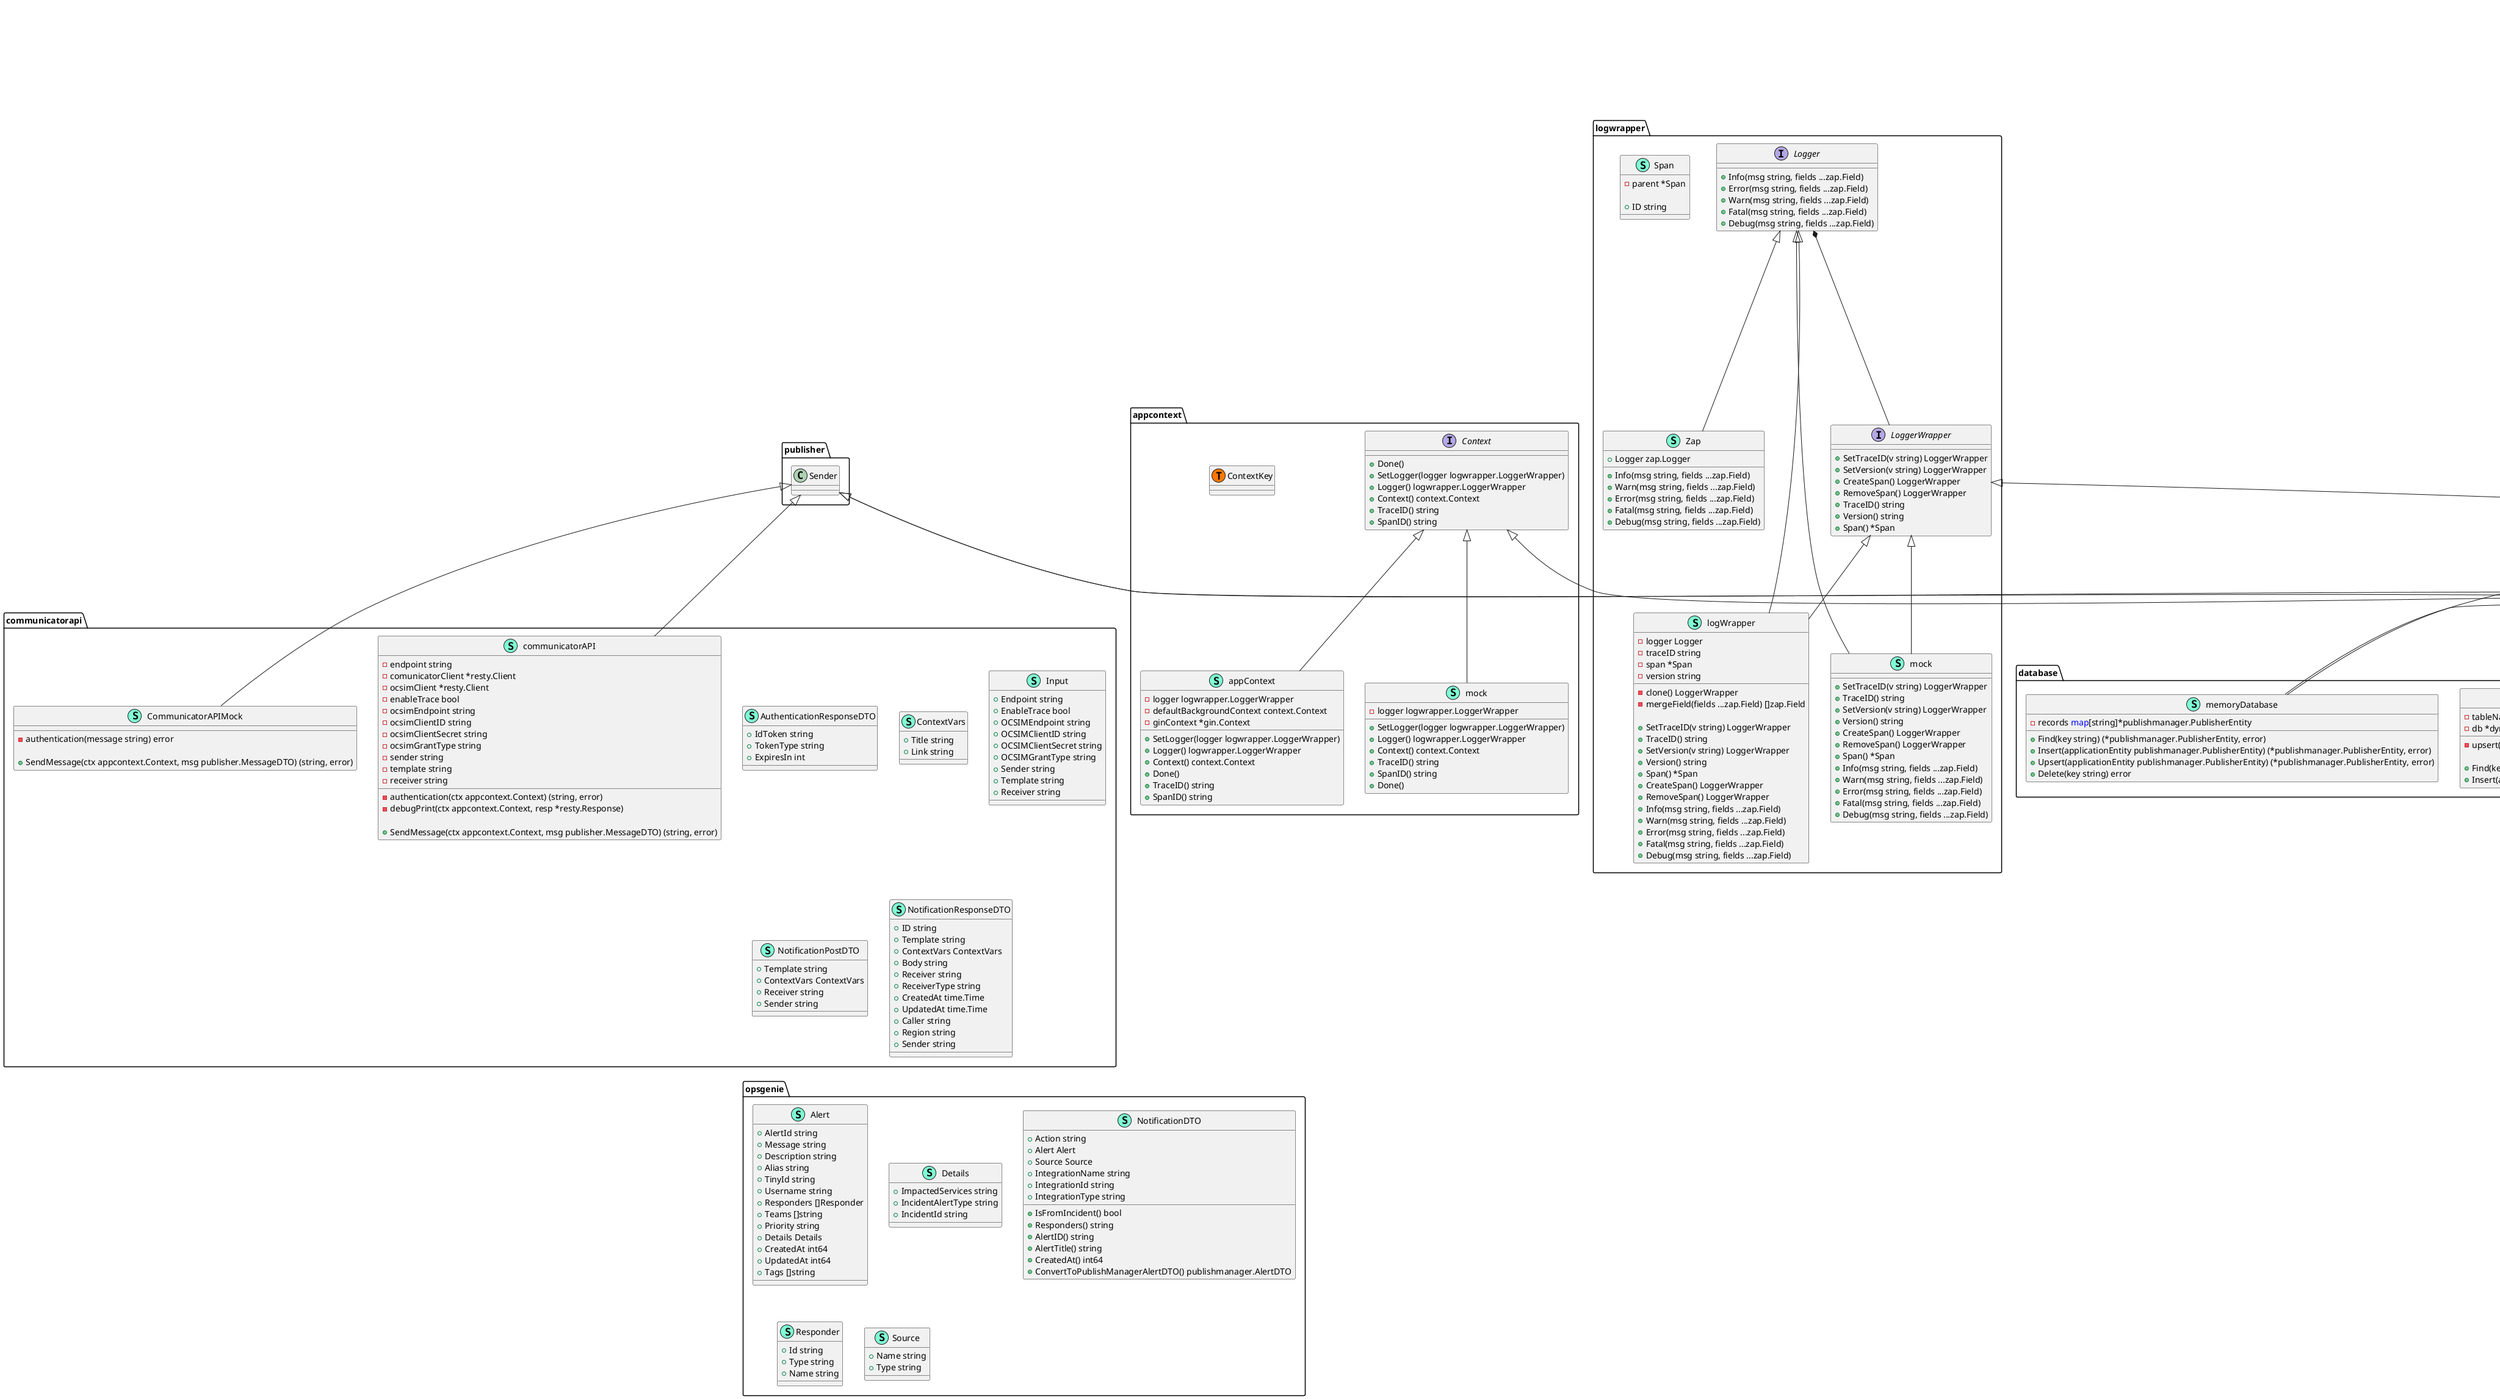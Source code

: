@startuml
namespace api {
    class Input << (S,Aquamarine) >> {
        + Logger logwrapper.LoggerWrapper
        + PublishManager publishmanager.UseCases

    }
}


namespace appcontext {
    interface Context  {
        + Done() 
        + SetLogger(logger logwrapper.LoggerWrapper) 
        + Logger() logwrapper.LoggerWrapper
        + Context() context.Context
        + TraceID() string
        + SpanID() string

    }
    class appContext << (S,Aquamarine) >> {
        - logger logwrapper.LoggerWrapper
        - defaultBackgroundContext context.Context
        - ginContext *gin.Context

        + SetLogger(logger logwrapper.LoggerWrapper) 
        + Logger() logwrapper.LoggerWrapper
        + Context() context.Context
        + Done() 
        + TraceID() string
        + SpanID() string

    }
    class appcontext.ContextKey << (T, #FF7700) >>  {
    }
    class mock << (S,Aquamarine) >> {
        - logger logwrapper.LoggerWrapper

        + SetLogger(logger logwrapper.LoggerWrapper) 
        + Logger() logwrapper.LoggerWrapper
        + Context() context.Context
        + TraceID() string
        + SpanID() string
        + Done() 

    }
}

"appcontext.Context" <|-- "appcontext.appContext"
"appcontext.Context" <|-- "appcontext.mock"

namespace communicatorapi {
    class AuthenticationResponseDTO << (S,Aquamarine) >> {
        + IdToken string
        + TokenType string
        + ExpiresIn int

    }
    class CommunicatorAPIMock << (S,Aquamarine) >> {
        - authentication(message string) error

        + SendMessage(ctx appcontext.Context, msg publisher.MessageDTO) (string, error)

    }
    class ContextVars << (S,Aquamarine) >> {
        + Title string
        + Link string

    }
    class Input << (S,Aquamarine) >> {
        + Endpoint string
        + EnableTrace bool
        + OCSIMEndpoint string
        + OCSIMClientID string
        + OCSIMClientSecret string
        + OCSIMGrantType string
        + Sender string
        + Template string
        + Receiver string

    }
    class NotificationPostDTO << (S,Aquamarine) >> {
        + Template string
        + ContextVars ContextVars
        + Receiver string
        + Sender string

    }
    class NotificationResponseDTO << (S,Aquamarine) >> {
        + ID string
        + Template string
        + ContextVars ContextVars
        + Body string
        + Receiver string
        + ReceiverType string
        + CreatedAt time.Time
        + UpdatedAt time.Time
        + Caller string
        + Region string
        + Sender string

    }
    class communicatorAPI << (S,Aquamarine) >> {
        - endpoint string
        - comunicatorClient *resty.Client
        - ocsimClient *resty.Client
        - enableTrace bool
        - ocsimEndpoint string
        - ocsimClientID string
        - ocsimClientSecret string
        - ocsimGrantType string
        - sender string
        - template string
        - receiver string

        - authentication(ctx appcontext.Context) (string, error)
        - debugPrint(ctx appcontext.Context, resp *resty.Response) 

        + SendMessage(ctx appcontext.Context, msg publisher.MessageDTO) (string, error)

    }
}

"publisher.Sender" <|-- "communicatorapi.CommunicatorAPIMock"
"publisher.Sender" <|-- "communicatorapi.communicatorAPI"

namespace database {
    class dynamoDB << (S,Aquamarine) >> {
        - tableName string
        - db *dynamodb.Client

        - upsert(applicationEntity publishmanager.PublisherEntity) (*publishmanager.PublisherEntity, error)

        + Find(key string) (*publishmanager.PublisherEntity, error)
        + Insert(applicationEntity publishmanager.PublisherEntity) (*publishmanager.PublisherEntity, error)

    }
    class memoryDatabase << (S,Aquamarine) >> {
        - records <font color=blue>map</font>[string]*publishmanager.PublisherEntity

        + Find(key string) (*publishmanager.PublisherEntity, error)
        + Insert(applicationEntity publishmanager.PublisherEntity) (*publishmanager.PublisherEntity, error)
        + Upsert(applicationEntity publishmanager.PublisherEntity) (*publishmanager.PublisherEntity, error)
        + Delete(key string) error

    }
}

"publishmanager.RepositoryReader" <|-- "database.dynamoDB"
"publishmanager.RepositoryWriter" <|-- "database.dynamoDB"
"publishmanager.RepositoryReader" <|-- "database.memoryDatabase"
"publishmanager.RepositoryWriter" <|-- "database.memoryDatabase"

namespace environment {
    class Single << (S,Aquamarine) >> {
        + ENVIRONMENT string
        + APP_VERSION string
        + APP_PORT string
        + APP_URL string
        + AWS_ENDPOINT string
        + AWS_REGION string
        + AWS_SQS_URL string
        + AWS_PROFILE string
        + LOG_LEVEL string
        + TIME_TO_WAITING_MINUTES int
        + DYNAMO_AWS_ENDPOINT string
        + DYNAMO_TABLE_NAME string
        + SQS_AWS_ENDPOINT string
        + INTERVAL_GET_KEYS_TO_CREATE int64
        + COMMUNICATOR_API_URL string
        + COMMUNICATOR_API_TEMPLATE string
        + COMMUNICATOR_API_SENDER string
        + COMMUNICATOR_API_RECEIVER string
        + OCSIM_URL string
        + OCSIM_CLIENT_ID string
        + OCSIM_CLIENT_SECRET string
        + OCSIM_GRANT_TYPE string
        + TOKEN string

        + Setup() 
        + IsDevelopment() bool

    }
}


namespace logwrapper {
    interface Logger  {
        + Info(msg string, fields ...zap.Field) 
        + Error(msg string, fields ...zap.Field) 
        + Warn(msg string, fields ...zap.Field) 
        + Fatal(msg string, fields ...zap.Field) 
        + Debug(msg string, fields ...zap.Field) 

    }
    interface LoggerWrapper  {
        + SetTraceID(v string) LoggerWrapper
        + SetVersion(v string) LoggerWrapper
        + CreateSpan() LoggerWrapper
        + RemoveSpan() LoggerWrapper
        + TraceID() string
        + Version() string
        + Span() *Span

    }
    class Span << (S,Aquamarine) >> {
        - parent *Span

        + ID string

    }
    class Zap << (S,Aquamarine) >> {
        + Logger zap.Logger

        + Info(msg string, fields ...zap.Field) 
        + Warn(msg string, fields ...zap.Field) 
        + Error(msg string, fields ...zap.Field) 
        + Fatal(msg string, fields ...zap.Field) 
        + Debug(msg string, fields ...zap.Field) 

    }
    class logWrapper << (S,Aquamarine) >> {
        - logger Logger
        - traceID string
        - span *Span
        - version string

        - clone() LoggerWrapper
        - mergeField(fields ...zap.Field) []zap.Field

        + SetTraceID(v string) LoggerWrapper
        + TraceID() string
        + SetVersion(v string) LoggerWrapper
        + Version() string
        + Span() *Span
        + CreateSpan() LoggerWrapper
        + RemoveSpan() LoggerWrapper
        + Info(msg string, fields ...zap.Field) 
        + Warn(msg string, fields ...zap.Field) 
        + Error(msg string, fields ...zap.Field) 
        + Fatal(msg string, fields ...zap.Field) 
        + Debug(msg string, fields ...zap.Field) 

    }
    class mock << (S,Aquamarine) >> {
        + SetTraceID(v string) LoggerWrapper
        + TraceID() string
        + SetVersion(v string) LoggerWrapper
        + Version() string
        + CreateSpan() LoggerWrapper
        + RemoveSpan() LoggerWrapper
        + Span() *Span
        + Info(msg string, fields ...zap.Field) 
        + Warn(msg string, fields ...zap.Field) 
        + Error(msg string, fields ...zap.Field) 
        + Fatal(msg string, fields ...zap.Field) 
        + Debug(msg string, fields ...zap.Field) 

    }
}
"logwrapper.Logger" *-- "logwrapper.LoggerWrapper"

"logwrapper.Logger" <|-- "logwrapper.Zap"
"logwrapper.Logger" <|-- "logwrapper.logWrapper"
"logwrapper.LoggerWrapper" <|-- "logwrapper.logWrapper"
"logwrapper.Logger" <|-- "logwrapper.mock"
"logwrapper.LoggerWrapper" <|-- "logwrapper.mock"

namespace metric {
    interface Counter  {
        + Inc() 

    }
    interface CounterSuccess  {
        + Success() 
        + Error() 

    }
    class HTTP << (S,Aquamarine) >> {
        + Handler string
        + Method string
        + StatusCode string
        + StartedAt time.Time
        + FinishedAt time.Time
        + Duration float64

        + Started() 
        + Finished() 

    }
    interface Histogram  {
        + Started() 
        + Finished(lvs ...string) 
        + Success() 
        + Error() 

    }
    interface HistogramVec  {
        + Start() HistogramVec
        + Finished(constLabels <font color=blue>map</font>[string]string) 
        + Success() 
        + Error() 
        + With( prometheus.Labels) prometheus.Observer
        + Observe( float64,  prometheus.Labels) 

    }
    interface PrometheusCounterBuilder  {
        + Namespace( string) PrometheusCounterBuilder
        + Name( string) PrometheusCounterBuilder
        + Description( string) PrometheusCounterBuilder
        + ConstLabels( <font color=blue>map</font>[string]string) PrometheusCounterBuilder
        + LabelNames( []string) PrometheusCounterBuilder
        + BuildCounterVec() *prometheus.CounterVec
        + BuildHistogramVec() (HistogramVec, error)

    }
    interface Service  {
        + SaveHTTP(h *HTTP) 

    }
    class counterObject << (S,Aquamarine) >> {
        - counter prometheus.Counter

        + Help string
        + Name string
        + ConstLabels <font color=blue>map</font>[string]string

        - init() error

        + Inc() 

    }
    class counterSuccessObject << (S,Aquamarine) >> {
        - counterSuccess Counter
        - counterError Counter

        + Success() 
        + Error() 

    }
    class histogramObject << (S,Aquamarine) >> {
        - histogram *prometheus.HistogramVec
        - startedAt time.Time

        + Started() 
        + Finished(lvs ...string) 
        + Success() 
        + Error() 

    }
    class histogramVecObject << (S,Aquamarine) >> {
        - histogram *prometheus.HistogramVec
        - startedAt time.Time

        + Start() HistogramVec
        + Finished(labels <font color=blue>map</font>[string]string) 
        + Observe(duration float64, labels prometheus.Labels) 
        + With(labels prometheus.Labels) prometheus.Observer
        + Success() 
        + Error() 

    }
    class prometheusCounterBuilder << (S,Aquamarine) >> {
        - namespace string
        - name string
        - description string
        - constLabels <font color=blue>map</font>[string]string
        - labelNames []string
        - bukets []float64

        + Namespace(value string) PrometheusCounterBuilder
        + Name(value string) PrometheusCounterBuilder
        + Description(value string) PrometheusCounterBuilder
        + ConstLabels(value <font color=blue>map</font>[string]string) PrometheusCounterBuilder
        + LabelNames(value []string) PrometheusCounterBuilder
        + Bukets(value []float64) PrometheusCounterBuilder
        + BuildCounterVec() *prometheus.CounterVec
        + BuildHistogramVec() (HistogramVec, error)

    }
    class service << (S,Aquamarine) >> {
        - httpRequestHistogram *prometheus.HistogramVec

        + SaveHTTP(h *HTTP) 

    }
}

"metric.Counter" <|-- "metric.counterObject"
"metric.CounterSuccess" <|-- "metric.counterSuccessObject"
"metric.CounterSuccess" <|-- "metric.histogramObject"
"metric.Histogram" <|-- "metric.histogramObject"
"metric.CounterSuccess" <|-- "metric.histogramVecObject"
"metric.HistogramVec" <|-- "metric.histogramVecObject"
"metric.PrometheusCounterBuilder" <|-- "metric.prometheusCounterBuilder"
"metric.Service" <|-- "metric.service"

namespace mock {
    class histogramObject << (S,Aquamarine) >> {
        + Started() 
        + Finished(lvs ...string) 
        + Success() 
        + Error() 

    }
    class mockCounterObject << (S,Aquamarine) >> {
        - init() error

        + Inc() 

    }
    class mockCounterSuccessObject << (S,Aquamarine) >> {
        + Success() 
        + Error() 

    }
}




"metric.CounterSuccess" <|-- "mock.histogramObject"
"metric.Histogram" <|-- "mock.histogramObject"
"metric.Counter" <|-- "mock.mockCounterObject"
"metric.CounterSuccess" <|-- "mock.mockCounterSuccessObject"

namespace mocks {
    class Consumer << (S,Aquamarine) >> {
        + Consume() ([]*sqs.QueueMessage, error)
        + ConsumeWithContext(ctx context.Context) ([]*sqs.QueueMessage, error)
        + PollingIntervalSeconds() int64

    }
    class Context << (S,Aquamarine) >> {
        + Context() context.Context
        + Done() 
        + Logger() logwrapper.LoggerWrapper
        + SetLogger(logger logwrapper.LoggerWrapper) 
        + SpanID() string
        + TraceID() string

    }
    class Counter << (S,Aquamarine) >> {
        + Inc() 

    }
    class CounterSuccess << (S,Aquamarine) >> {
        + Error() 
        + Success() 

    }
    class Histogram << (S,Aquamarine) >> {
        + Error() 
        + Finished(lvs ...string) 
        + Started() 
        + Success() 

    }
    class Logger << (S,Aquamarine) >> {
        + Debug(msg string, fields ...zapcore.Field) 
        + Error(msg string, fields ...zapcore.Field) 
        + Fatal(msg string, fields ...zapcore.Field) 
        + Info(msg string, fields ...zapcore.Field) 
        + Warn(msg string, fields ...zapcore.Field) 

    }
    class LoggerWrapper << (S,Aquamarine) >> {
        + CreateSpan() logwrapper.LoggerWrapper
        + Debug(msg string, fields ...zapcore.Field) 
        + Error(msg string, fields ...zapcore.Field) 
        + Fatal(msg string, fields ...zapcore.Field) 
        + Info(msg string, fields ...zapcore.Field) 
        + RemoveSpan() logwrapper.LoggerWrapper
        + SetTraceID(v string) logwrapper.LoggerWrapper
        + SetVersion(v string) logwrapper.LoggerWrapper
        + Span() *logwrapper.Span
        + TraceID() string
        + Version() string
        + Warn(msg string, fields ...zapcore.Field) 

    }
    class PublishManager << (S,Aquamarine) >> {
        + SendMessage(_a0 appcontext.Context, _a1 publishmanager.From, _a2 publishmanager.AlertDTO) error

    }
    class Publisher << (S,Aquamarine) >> {
        + SendMessage(_a0 appcontext.Context, _a1 publisher.MessageDTO) (string, error)

    }
    class QueueWriter << (S,Aquamarine) >> {
        + Create(_a0 publishmanager.AlertDTO) error

    }
    class Queuer << (S,Aquamarine) >> {
        + Create(_a0 publishmanager.AlertDTO) error

    }
    class Repository << (S,Aquamarine) >> {
        + Find(applicationID string) (*publishmanager.PublisherEntity, error)
        + Insert(applicationEntity publishmanager.PublisherEntity) (*publishmanager.PublisherEntity, error)

    }
    class RepositoryReader << (S,Aquamarine) >> {
        + Find(applicationID string) (*publishmanager.PublisherEntity, error)

    }
    class RepositoryWriter << (S,Aquamarine) >> {
        + Insert(applicationEntity publishmanager.PublisherEntity) (*publishmanager.PublisherEntity, error)

    }
    class Sender << (S,Aquamarine) >> {
        + SendMessage(_a0 appcontext.Context, _a1 publisher.MessageDTO) (string, error)

    }
    class Service << (S,Aquamarine) >> {
        + SaveHTTP(h *metric.HTTP) 

    }
    interface mockConstructorTestingTNewConsumer  {
        + Cleanup( <font color=blue>func</font>() ) 

    }
    interface mockConstructorTestingTNewContext  {
        + Cleanup( <font color=blue>func</font>() ) 

    }
    interface mockConstructorTestingTNewCounter  {
        + Cleanup( <font color=blue>func</font>() ) 

    }
    interface mockConstructorTestingTNewCounterSuccess  {
        + Cleanup( <font color=blue>func</font>() ) 

    }
    interface mockConstructorTestingTNewHistogram  {
        + Cleanup( <font color=blue>func</font>() ) 

    }
    interface mockConstructorTestingTNewLogger  {
        + Cleanup( <font color=blue>func</font>() ) 

    }
    interface mockConstructorTestingTNewLoggerWrapper  {
        + Cleanup( <font color=blue>func</font>() ) 

    }
    interface mockConstructorTestingTNewPublishManager  {
        + Cleanup( <font color=blue>func</font>() ) 

    }
    interface mockConstructorTestingTNewPublisher  {
        + Cleanup( <font color=blue>func</font>() ) 

    }
    interface mockConstructorTestingTNewQueueWriter  {
        + Cleanup( <font color=blue>func</font>() ) 

    }
    interface mockConstructorTestingTNewQueuer  {
        + Cleanup( <font color=blue>func</font>() ) 

    }
    interface mockConstructorTestingTNewRepository  {
        + Cleanup( <font color=blue>func</font>() ) 

    }
    interface mockConstructorTestingTNewRepositoryReader  {
        + Cleanup( <font color=blue>func</font>() ) 

    }
    interface mockConstructorTestingTNewRepositoryWriter  {
        + Cleanup( <font color=blue>func</font>() ) 

    }
    interface mockConstructorTestingTNewSender  {
        + Cleanup( <font color=blue>func</font>() ) 

    }
    interface mockConstructorTestingTNewService  {
        + Cleanup( <font color=blue>func</font>() ) 

    }
}
"mock.Mock" *-- "mocks.Consumer"
"mock.Mock" *-- "mocks.Context"
"mock.Mock" *-- "mocks.Counter"
"mock.Mock" *-- "mocks.CounterSuccess"
"mock.Mock" *-- "mocks.Histogram"
"mock.Mock" *-- "mocks.Logger"
"mock.Mock" *-- "mocks.LoggerWrapper"
"mock.Mock" *-- "mocks.PublishManager"
"mock.Mock" *-- "mocks.Publisher"
"mock.Mock" *-- "mocks.QueueWriter"
"mock.Mock" *-- "mocks.Queuer"
"mock.Mock" *-- "mocks.Repository"
"mock.Mock" *-- "mocks.RepositoryReader"
"mock.Mock" *-- "mocks.RepositoryWriter"
"mock.Mock" *-- "mocks.Sender"
"mock.Mock" *-- "mocks.Service"

"sqs.Consumer" <|-- "mocks.Consumer"
"appcontext.Context" <|-- "mocks.Context"
"metric.Counter" <|-- "mocks.Counter"
"metric.CounterSuccess" <|-- "mocks.CounterSuccess"
"metric.CounterSuccess" <|-- "mocks.Histogram"
"metric.Histogram" <|-- "mocks.Histogram"
"logwrapper.LoggerWrapper" <|-- "mocks.LoggerWrapper"
"publishmanager.UseCases" <|-- "mocks.PublishManager"
"publisher.Sender" <|-- "mocks.Publisher"
"publishmanager.QueueWriter" <|-- "mocks.QueueWriter"
"publishmanager.QueueWriter" <|-- "mocks.Queuer"
"publishmanager.RepositoryReader" <|-- "mocks.Repository"
"publishmanager.RepositoryWriter" <|-- "mocks.Repository"
"publishmanager.RepositoryReader" <|-- "mocks.RepositoryReader"
"publishmanager.RepositoryWriter" <|-- "mocks.RepositoryWriter"
"publisher.Sender" <|-- "mocks.Sender"
"metric.Service" <|-- "mocks.Service"

namespace opsgenie {
    class Alert << (S,Aquamarine) >> {
        + AlertId string
        + Message string
        + Description string
        + Alias string
        + TinyId string
        + Username string
        + Responders []Responder
        + Teams []string
        + Priority string
        + Details Details
        + CreatedAt int64
        + UpdatedAt int64
        + Tags []string

    }
    class Details << (S,Aquamarine) >> {
        + ImpactedServices string
        + IncidentAlertType string
        + IncidentId string

    }
    class NotificationDTO << (S,Aquamarine) >> {
        + Action string
        + Alert Alert
        + Source Source
        + IntegrationName string
        + IntegrationId string
        + IntegrationType string

        + IsFromIncident() bool
        + Responders() string
        + AlertID() string
        + AlertTitle() string
        + CreatedAt() int64
        + ConvertToPublishManagerAlertDTO() publishmanager.AlertDTO

    }
    class Responder << (S,Aquamarine) >> {
        + Id string
        + Type string
        + Name string

    }
    class Source << (S,Aquamarine) >> {
        + Name string
        + Type string

    }
}

@enduml
